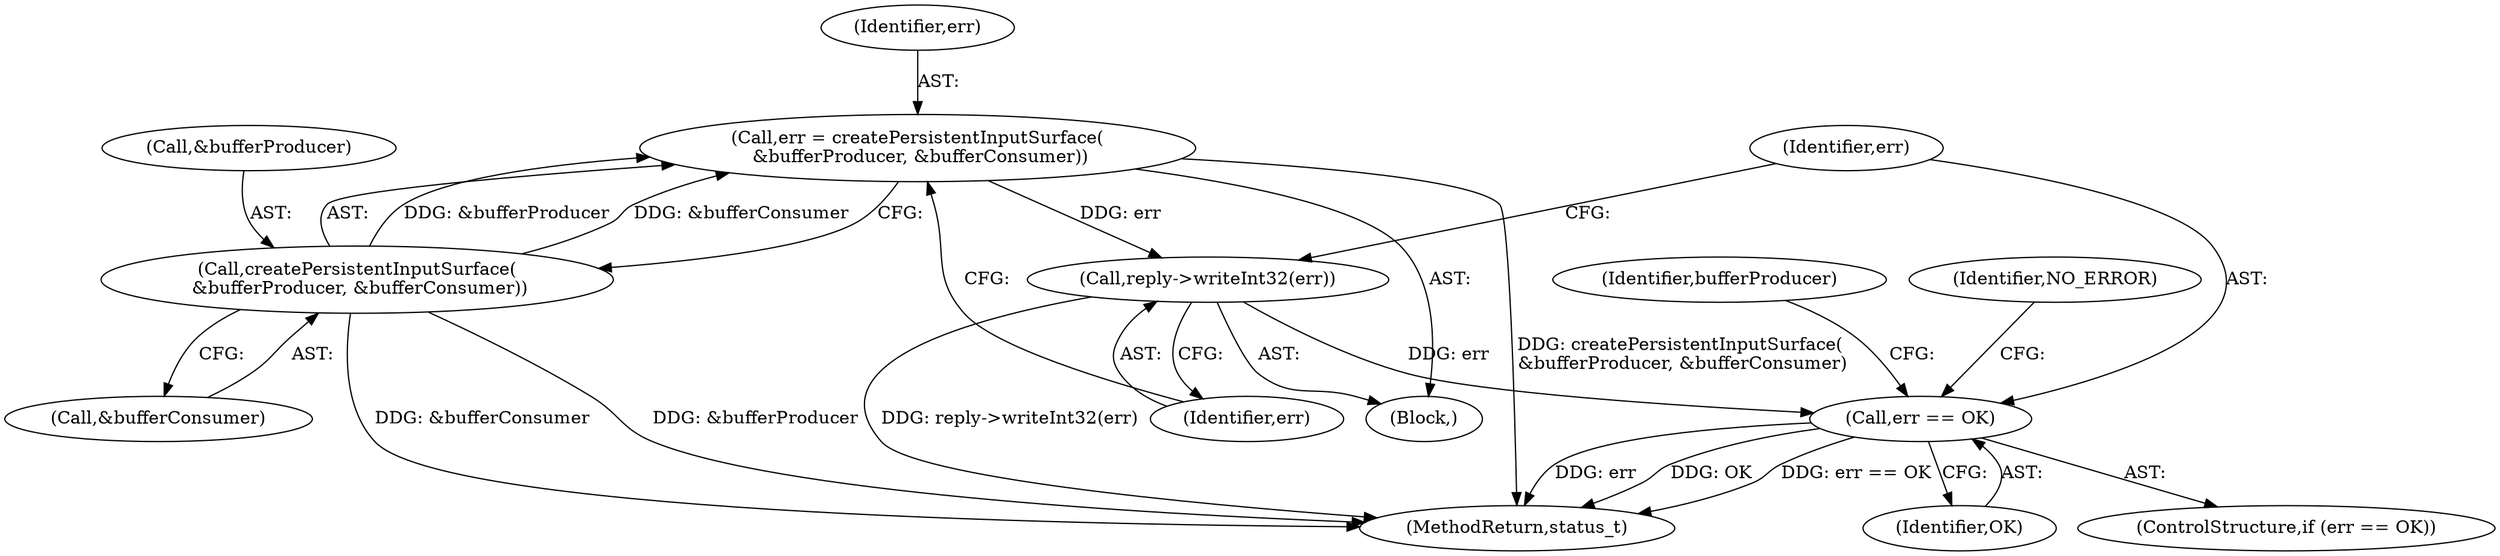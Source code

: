 digraph "0_Android_295c883fe3105b19bcd0f9e07d54c6b589fc5bff@API" {
"1000839" [label="(Call,err = createPersistentInputSurface(\n &bufferProducer, &bufferConsumer))"];
"1000841" [label="(Call,createPersistentInputSurface(\n &bufferProducer, &bufferConsumer))"];
"1000846" [label="(Call,reply->writeInt32(err))"];
"1000849" [label="(Call,err == OK)"];
"1000840" [label="(Identifier,err)"];
"1000842" [label="(Call,&bufferProducer)"];
"1000847" [label="(Identifier,err)"];
"1000839" [label="(Call,err = createPersistentInputSurface(\n &bufferProducer, &bufferConsumer))"];
"1000831" [label="(Block,)"];
"1000850" [label="(Identifier,err)"];
"1000851" [label="(Identifier,OK)"];
"1000846" [label="(Call,reply->writeInt32(err))"];
"1000855" [label="(Identifier,bufferProducer)"];
"1000848" [label="(ControlStructure,if (err == OK))"];
"1000860" [label="(Identifier,NO_ERROR)"];
"1000849" [label="(Call,err == OK)"];
"1000844" [label="(Call,&bufferConsumer)"];
"1000841" [label="(Call,createPersistentInputSurface(\n &bufferProducer, &bufferConsumer))"];
"1001343" [label="(MethodReturn,status_t)"];
"1000839" -> "1000831"  [label="AST: "];
"1000839" -> "1000841"  [label="CFG: "];
"1000840" -> "1000839"  [label="AST: "];
"1000841" -> "1000839"  [label="AST: "];
"1000847" -> "1000839"  [label="CFG: "];
"1000839" -> "1001343"  [label="DDG: createPersistentInputSurface(\n &bufferProducer, &bufferConsumer)"];
"1000841" -> "1000839"  [label="DDG: &bufferProducer"];
"1000841" -> "1000839"  [label="DDG: &bufferConsumer"];
"1000839" -> "1000846"  [label="DDG: err"];
"1000841" -> "1000844"  [label="CFG: "];
"1000842" -> "1000841"  [label="AST: "];
"1000844" -> "1000841"  [label="AST: "];
"1000841" -> "1001343"  [label="DDG: &bufferConsumer"];
"1000841" -> "1001343"  [label="DDG: &bufferProducer"];
"1000846" -> "1000831"  [label="AST: "];
"1000846" -> "1000847"  [label="CFG: "];
"1000847" -> "1000846"  [label="AST: "];
"1000850" -> "1000846"  [label="CFG: "];
"1000846" -> "1001343"  [label="DDG: reply->writeInt32(err)"];
"1000846" -> "1000849"  [label="DDG: err"];
"1000849" -> "1000848"  [label="AST: "];
"1000849" -> "1000851"  [label="CFG: "];
"1000850" -> "1000849"  [label="AST: "];
"1000851" -> "1000849"  [label="AST: "];
"1000855" -> "1000849"  [label="CFG: "];
"1000860" -> "1000849"  [label="CFG: "];
"1000849" -> "1001343"  [label="DDG: OK"];
"1000849" -> "1001343"  [label="DDG: err == OK"];
"1000849" -> "1001343"  [label="DDG: err"];
}

